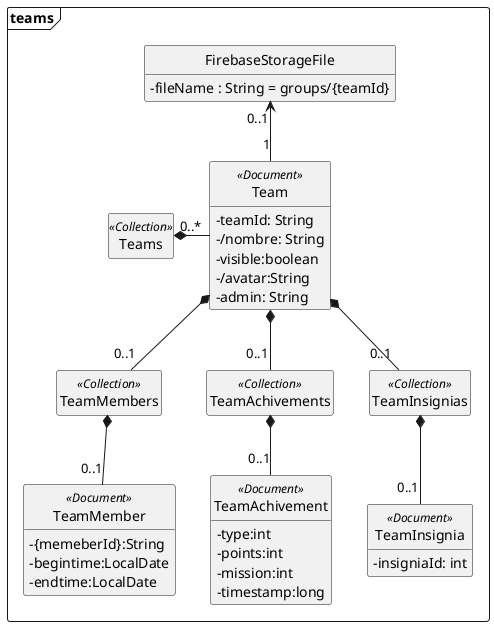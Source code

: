 
@startuml teams

package teams <<Frame>> {
 class FirebaseStorageFile {
    - fileName : String = groups/{teamId}
}

 class Teams <<Collection>>
 class Team <<Document>>{
     - teamId: String
     - /nombre: String
     - visible:boolean
     - /avatar:String
     - admin: String    
 }

 class TeamMembers <<Collection>>
 class TeamAchivements <<Collection>>
 class TeamInsignias <<Collection>>
 class TeamInsignia <<Document>>{
     - insigniaId: int    
 }
 class TeamAchivement<<Document>>{
     -type:int
     -points:int
     -mission:int
     -timestamp:long
 }
 class TeamMember<<Document>>{
     -{memeberId}:String
     -begintime:LocalDate
     -endtime:LocalDate
 }
 FirebaseStorageFile "0..1"<--"1"Team
 Teams*-"0..*" Team
 Team*--"0..1"TeamMembers
 Team*--"0..1"TeamAchivements 
 Team*--"0..1"TeamInsignias
 TeamInsignias*--"0..1"TeamInsignia
 TeamAchivements*--"0..1"TeamAchivement
 TeamMembers*--"0..1"TeamMember

}



hide empty members   
hide circle
skinparam classAttributeIconSize 0
@enduml